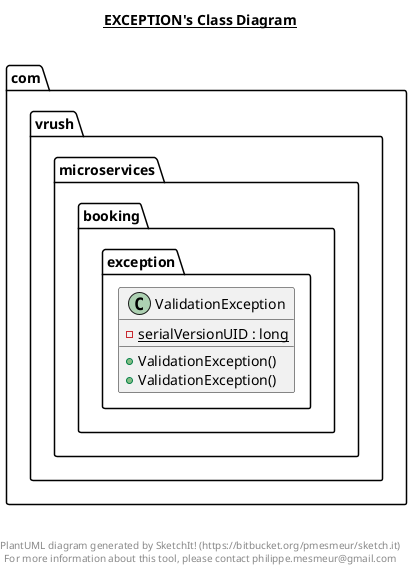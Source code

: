 @startuml

title __EXCEPTION's Class Diagram__\n

  namespace com.vrush.microservices.booking {
    namespace exception {
      class com.vrush.microservices.booking.exception.ValidationException {
          {static} - serialVersionUID : long
          + ValidationException()
          + ValidationException()
      }
    }
  }
  



right footer


PlantUML diagram generated by SketchIt! (https://bitbucket.org/pmesmeur/sketch.it)
For more information about this tool, please contact philippe.mesmeur@gmail.com
endfooter

@enduml
